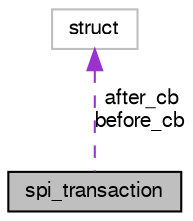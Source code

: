 digraph "spi_transaction"
{
  edge [fontname="FreeSans",fontsize="10",labelfontname="FreeSans",labelfontsize="10"];
  node [fontname="FreeSans",fontsize="10",shape=record];
  Node1 [label="spi_transaction",height=0.2,width=0.4,color="black", fillcolor="grey75", style="filled", fontcolor="black"];
  Node2 -> Node1 [dir="back",color="darkorchid3",fontsize="10",style="dashed",label=" after_cb\nbefore_cb" ,fontname="FreeSans"];
  Node2 [label="struct",height=0.2,width=0.4,color="grey75", fillcolor="white", style="filled"];
}
